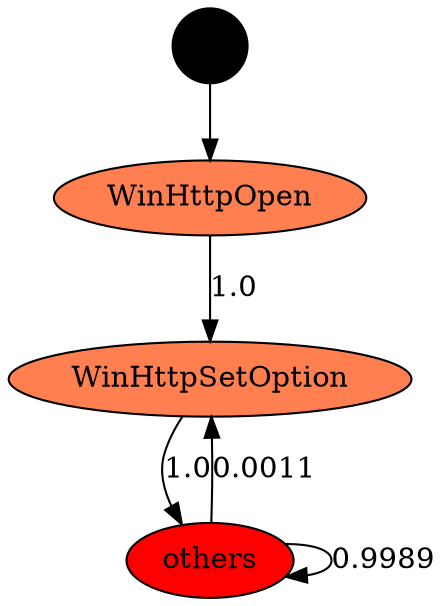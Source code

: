 digraph "./API_PER_CATEGORY/InternetConnect.exe_644_Network Management_API_per_Category_Transition_Matrix" {
	WinHttpOpen [label=WinHttpOpen fillcolor=coral style=filled]
	WinHttpSetOption [label=WinHttpSetOption fillcolor=coral style=filled]
	WinHttpOpen -> WinHttpSetOption [label=1.0]
	Start [label="" fillcolor=black fontcolor=white shape=circle style=filled]
	Start -> WinHttpOpen
	WinHttpSetOption [label=WinHttpSetOption fillcolor=coral style=filled]
	others [label=others fillcolor=red style=filled]
	WinHttpSetOption -> others [label=1.0]
	others [label=others fillcolor=red style=filled]
	WinHttpSetOption [label=WinHttpSetOption fillcolor=coral style=filled]
	others -> WinHttpSetOption [label=0.0011]
	others [label=others fillcolor=red style=filled]
	others [label=others fillcolor=red style=filled]
	others -> others [label=0.9989]
}
